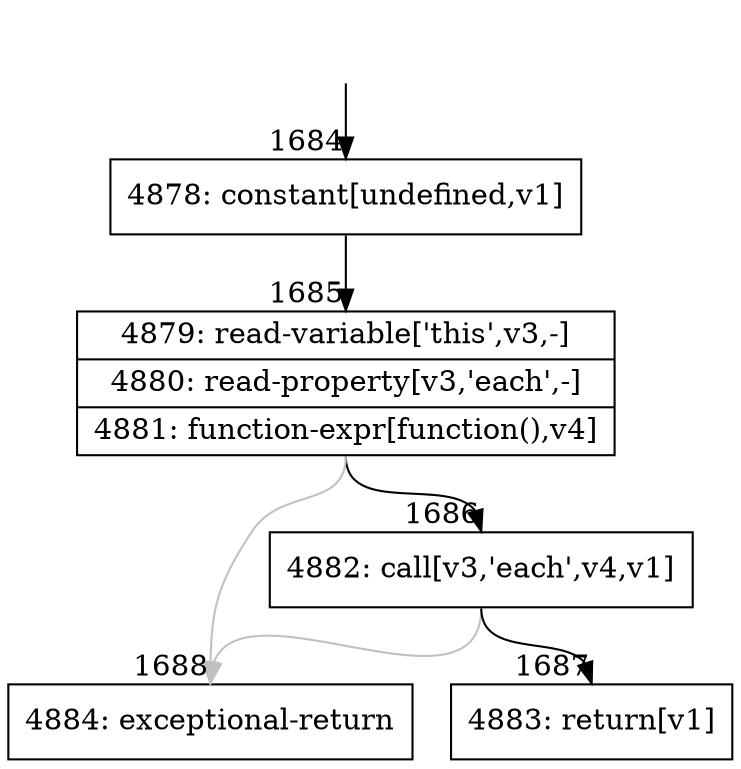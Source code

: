 digraph {
rankdir="TD"
BB_entry115[shape=none,label=""];
BB_entry115 -> BB1684 [tailport=s, headport=n, headlabel="    1684"]
BB1684 [shape=record label="{4878: constant[undefined,v1]}" ] 
BB1684 -> BB1685 [tailport=s, headport=n, headlabel="      1685"]
BB1685 [shape=record label="{4879: read-variable['this',v3,-]|4880: read-property[v3,'each',-]|4881: function-expr[function(),v4]}" ] 
BB1685 -> BB1686 [tailport=s, headport=n, headlabel="      1686"]
BB1685 -> BB1688 [tailport=s, headport=n, color=gray, headlabel="      1688"]
BB1686 [shape=record label="{4882: call[v3,'each',v4,v1]}" ] 
BB1686 -> BB1687 [tailport=s, headport=n, headlabel="      1687"]
BB1686 -> BB1688 [tailport=s, headport=n, color=gray]
BB1687 [shape=record label="{4883: return[v1]}" ] 
BB1688 [shape=record label="{4884: exceptional-return}" ] 
}
